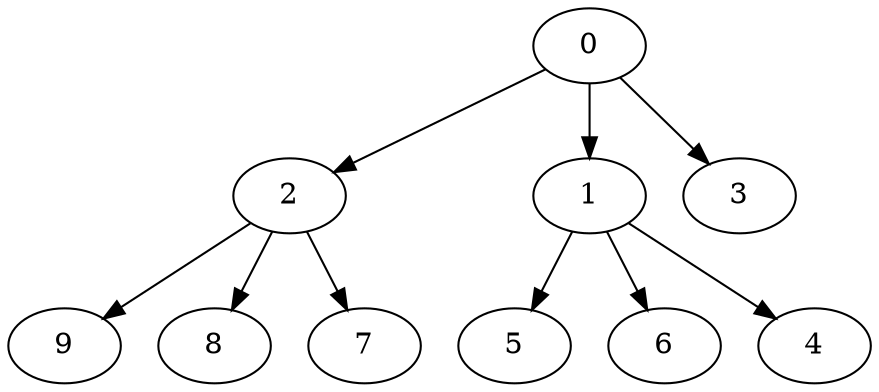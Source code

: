 digraph "OutTree-Balanced-MaxBf-3_Nodes_10_CCR_0.10_WeightType_Random#1" {
	graph ["Duplicate states"=0,
		GraphType=OutTree,
		"Max states in OPEN"=0,
		Modes="120000ms; topo-ordered tasks, ; Pruning: task equivalence, fixed order ready list, ; F-value: ; Optimisation: best schedule length (\
SL) optimisation on equal, ",
		NumberOfTasks=10,
		"Pruned using list schedule length"=493,
		"States removed from OPEN"=0,
		TargetSystem="Homogeneous-2",
		"Time to schedule (ms)"=133,
		"Total idle time"=56,
		"Total schedule length"=299,
		"Total sequential time"=542,
		"Total states created"=1250
	];
	0	["Finish time"=47,
		Processor=0,
		"Start time"=0,
		Weight=47];
	2	["Finish time"=131,
		Processor=0,
		"Start time"=47,
		Weight=84];
	0 -> 2	[Weight=6];
	1	["Finish time"=149,
		Processor=1,
		"Start time"=121,
		Weight=28];
	0 -> 1	[Weight=4];
	3	["Finish time"=121,
		Processor=1,
		"Start time"=56,
		Weight=65];
	0 -> 3	[Weight=9];
	9	["Finish time"=299,
		Processor=0,
		"Start time"=215,
		Weight=84];
	2 -> 9	[Weight=5];
	8	["Finish time"=196,
		Processor=1,
		"Start time"=149,
		Weight=47];
	2 -> 8	[Weight=9];
	7	["Finish time"=159,
		Processor=0,
		"Start time"=131,
		Weight=28];
	2 -> 7	[Weight=7];
	5	["Finish time"=215,
		Processor=0,
		"Start time"=159,
		Weight=56];
	1 -> 5	[Weight=4];
	6	["Finish time"=299,
		Processor=1,
		"Start time"=243,
		Weight=56];
	1 -> 6	[Weight=7];
	4	["Finish time"=243,
		Processor=1,
		"Start time"=196,
		Weight=47];
	1 -> 4	[Weight=3];
}
